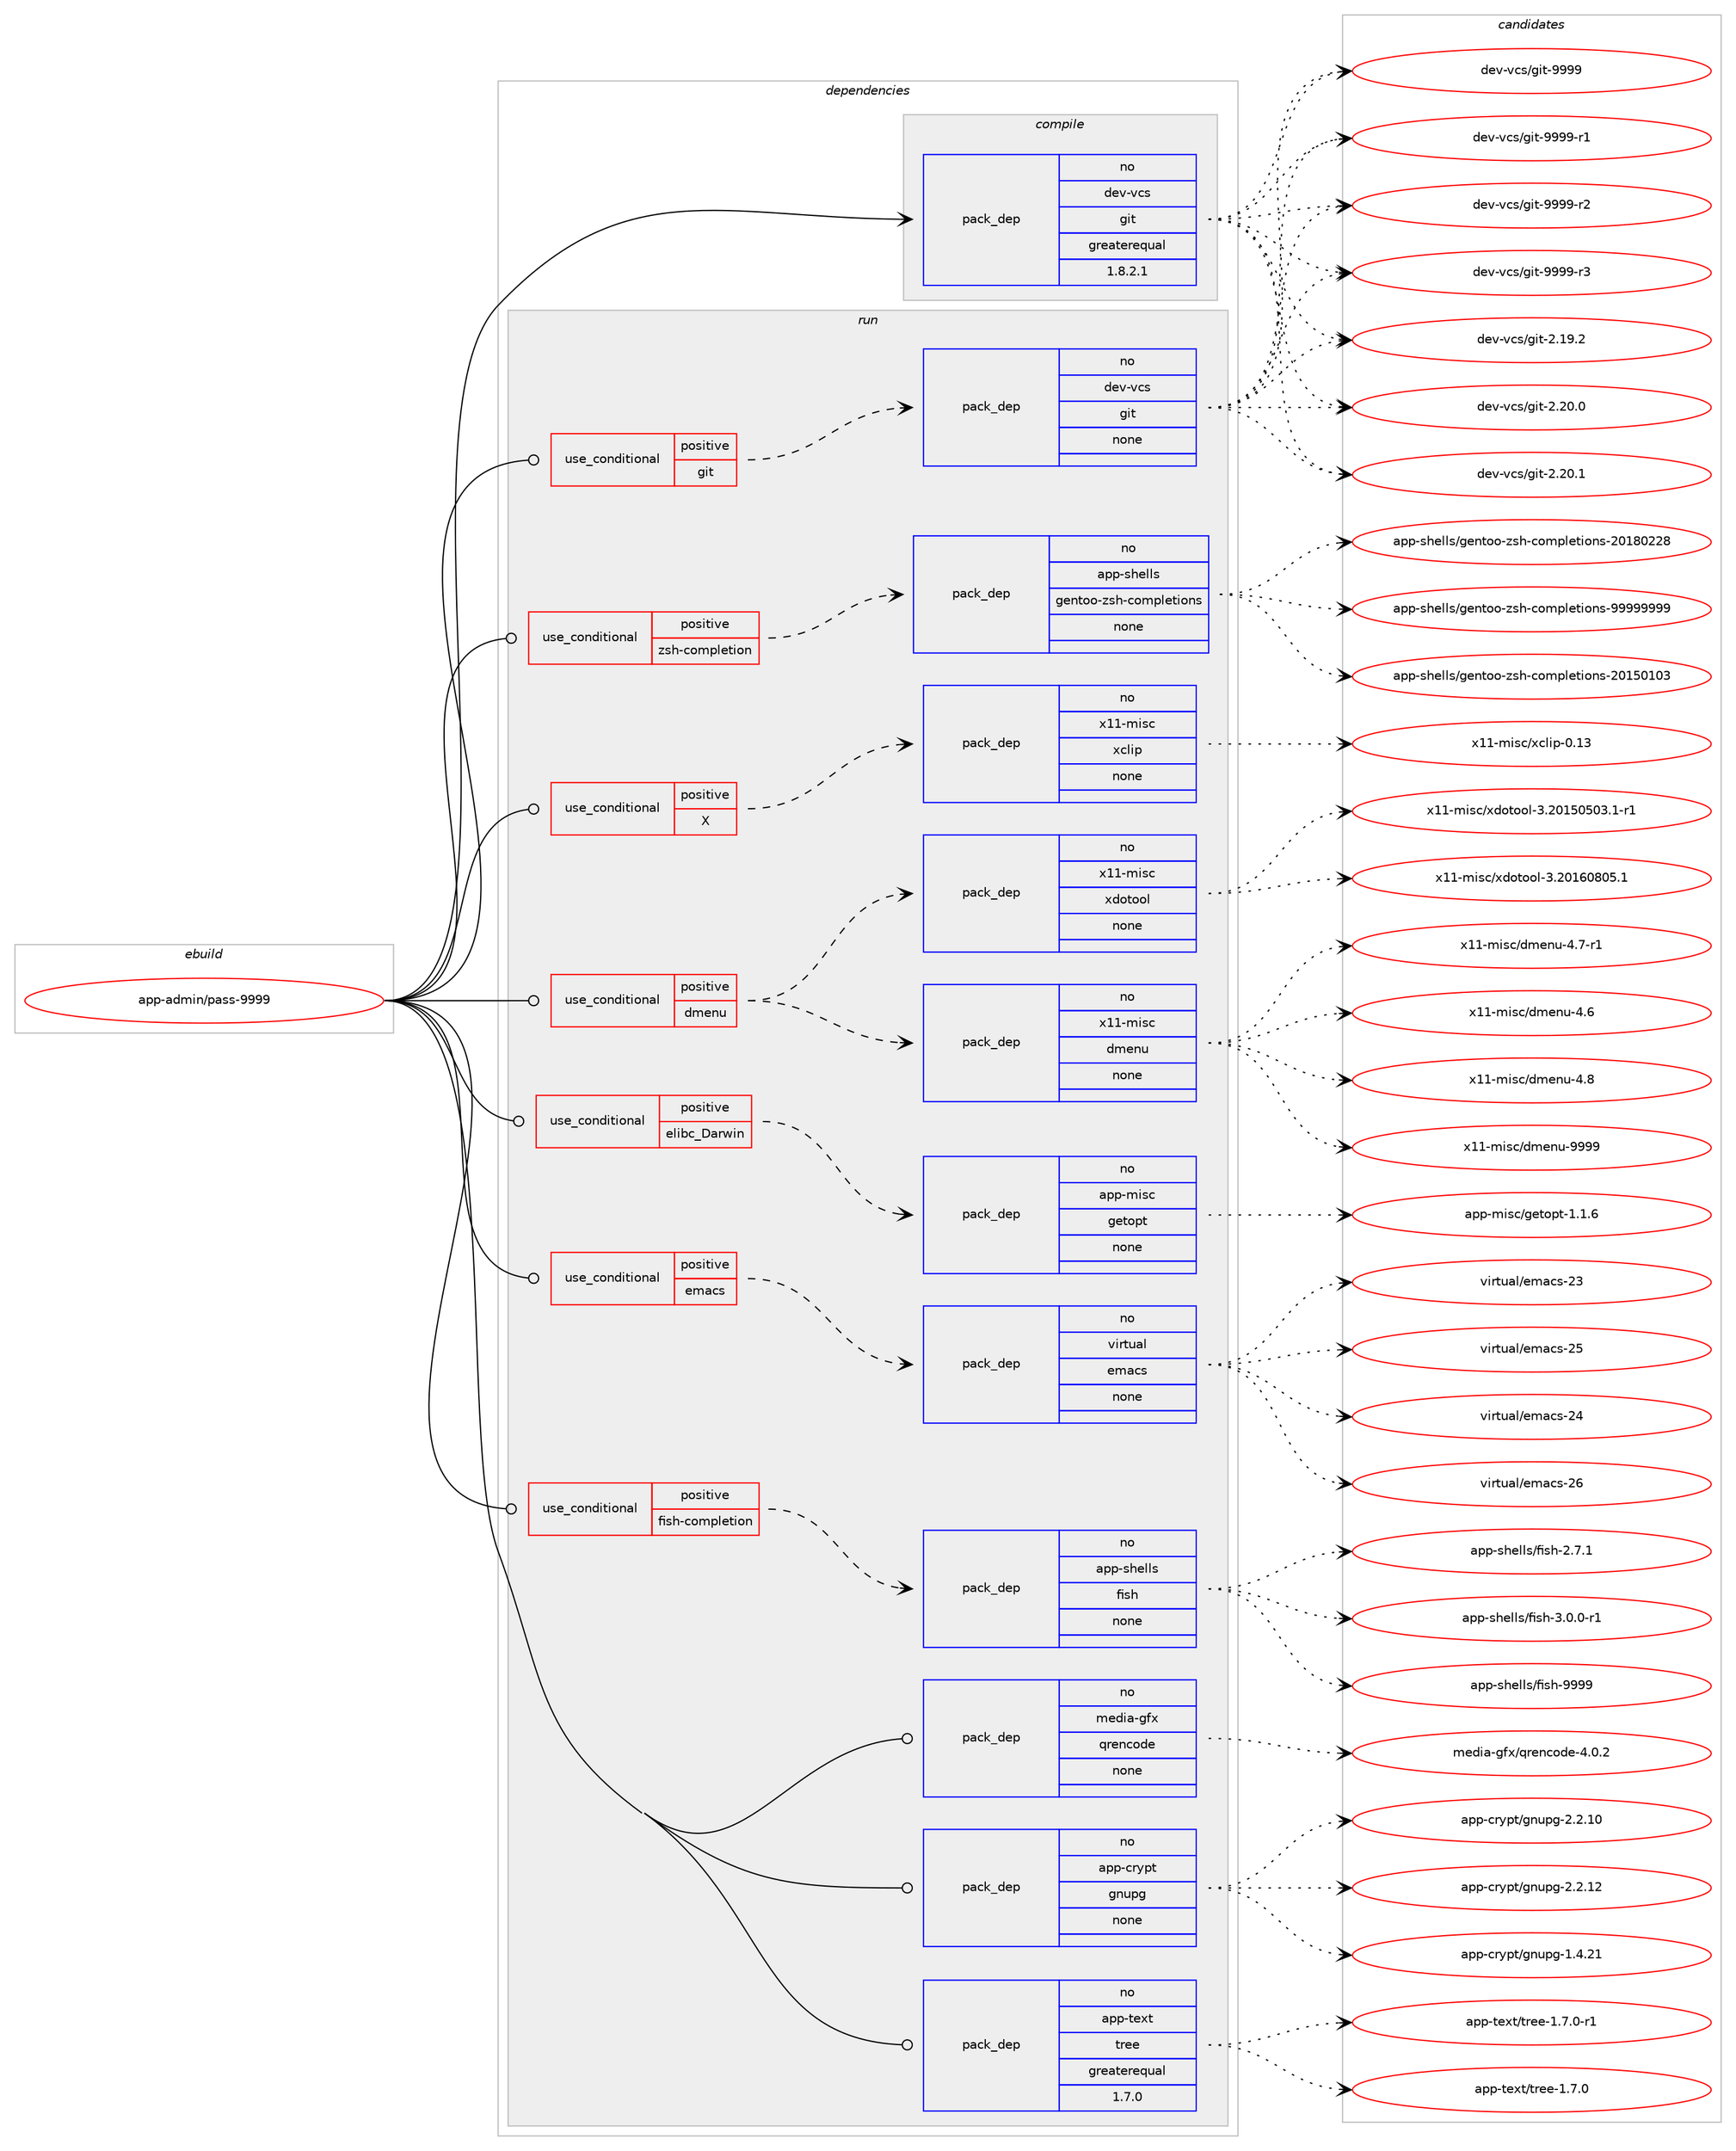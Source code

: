digraph prolog {

# *************
# Graph options
# *************

newrank=true;
concentrate=true;
compound=true;
graph [rankdir=LR,fontname=Helvetica,fontsize=10,ranksep=1.5];#, ranksep=2.5, nodesep=0.2];
edge  [arrowhead=vee];
node  [fontname=Helvetica,fontsize=10];

# **********
# The ebuild
# **********

subgraph cluster_leftcol {
color=gray;
rank=same;
label=<<i>ebuild</i>>;
id [label="app-admin/pass-9999", color=red, width=4, href="../app-admin/pass-9999.svg"];
}

# ****************
# The dependencies
# ****************

subgraph cluster_midcol {
color=gray;
label=<<i>dependencies</i>>;
subgraph cluster_compile {
fillcolor="#eeeeee";
style=filled;
label=<<i>compile</i>>;
subgraph pack608 {
dependency749 [label=<<TABLE BORDER="0" CELLBORDER="1" CELLSPACING="0" CELLPADDING="4" WIDTH="220"><TR><TD ROWSPAN="6" CELLPADDING="30">pack_dep</TD></TR><TR><TD WIDTH="110">no</TD></TR><TR><TD>dev-vcs</TD></TR><TR><TD>git</TD></TR><TR><TD>greaterequal</TD></TR><TR><TD>1.8.2.1</TD></TR></TABLE>>, shape=none, color=blue];
}
id:e -> dependency749:w [weight=20,style="solid",arrowhead="vee"];
}
subgraph cluster_compileandrun {
fillcolor="#eeeeee";
style=filled;
label=<<i>compile and run</i>>;
}
subgraph cluster_run {
fillcolor="#eeeeee";
style=filled;
label=<<i>run</i>>;
subgraph cond95 {
dependency750 [label=<<TABLE BORDER="0" CELLBORDER="1" CELLSPACING="0" CELLPADDING="4"><TR><TD ROWSPAN="3" CELLPADDING="10">use_conditional</TD></TR><TR><TD>positive</TD></TR><TR><TD>X</TD></TR></TABLE>>, shape=none, color=red];
subgraph pack609 {
dependency751 [label=<<TABLE BORDER="0" CELLBORDER="1" CELLSPACING="0" CELLPADDING="4" WIDTH="220"><TR><TD ROWSPAN="6" CELLPADDING="30">pack_dep</TD></TR><TR><TD WIDTH="110">no</TD></TR><TR><TD>x11-misc</TD></TR><TR><TD>xclip</TD></TR><TR><TD>none</TD></TR><TR><TD></TD></TR></TABLE>>, shape=none, color=blue];
}
dependency750:e -> dependency751:w [weight=20,style="dashed",arrowhead="vee"];
}
id:e -> dependency750:w [weight=20,style="solid",arrowhead="odot"];
subgraph cond96 {
dependency752 [label=<<TABLE BORDER="0" CELLBORDER="1" CELLSPACING="0" CELLPADDING="4"><TR><TD ROWSPAN="3" CELLPADDING="10">use_conditional</TD></TR><TR><TD>positive</TD></TR><TR><TD>dmenu</TD></TR></TABLE>>, shape=none, color=red];
subgraph pack610 {
dependency753 [label=<<TABLE BORDER="0" CELLBORDER="1" CELLSPACING="0" CELLPADDING="4" WIDTH="220"><TR><TD ROWSPAN="6" CELLPADDING="30">pack_dep</TD></TR><TR><TD WIDTH="110">no</TD></TR><TR><TD>x11-misc</TD></TR><TR><TD>dmenu</TD></TR><TR><TD>none</TD></TR><TR><TD></TD></TR></TABLE>>, shape=none, color=blue];
}
dependency752:e -> dependency753:w [weight=20,style="dashed",arrowhead="vee"];
subgraph pack611 {
dependency754 [label=<<TABLE BORDER="0" CELLBORDER="1" CELLSPACING="0" CELLPADDING="4" WIDTH="220"><TR><TD ROWSPAN="6" CELLPADDING="30">pack_dep</TD></TR><TR><TD WIDTH="110">no</TD></TR><TR><TD>x11-misc</TD></TR><TR><TD>xdotool</TD></TR><TR><TD>none</TD></TR><TR><TD></TD></TR></TABLE>>, shape=none, color=blue];
}
dependency752:e -> dependency754:w [weight=20,style="dashed",arrowhead="vee"];
}
id:e -> dependency752:w [weight=20,style="solid",arrowhead="odot"];
subgraph cond97 {
dependency755 [label=<<TABLE BORDER="0" CELLBORDER="1" CELLSPACING="0" CELLPADDING="4"><TR><TD ROWSPAN="3" CELLPADDING="10">use_conditional</TD></TR><TR><TD>positive</TD></TR><TR><TD>elibc_Darwin</TD></TR></TABLE>>, shape=none, color=red];
subgraph pack612 {
dependency756 [label=<<TABLE BORDER="0" CELLBORDER="1" CELLSPACING="0" CELLPADDING="4" WIDTH="220"><TR><TD ROWSPAN="6" CELLPADDING="30">pack_dep</TD></TR><TR><TD WIDTH="110">no</TD></TR><TR><TD>app-misc</TD></TR><TR><TD>getopt</TD></TR><TR><TD>none</TD></TR><TR><TD></TD></TR></TABLE>>, shape=none, color=blue];
}
dependency755:e -> dependency756:w [weight=20,style="dashed",arrowhead="vee"];
}
id:e -> dependency755:w [weight=20,style="solid",arrowhead="odot"];
subgraph cond98 {
dependency757 [label=<<TABLE BORDER="0" CELLBORDER="1" CELLSPACING="0" CELLPADDING="4"><TR><TD ROWSPAN="3" CELLPADDING="10">use_conditional</TD></TR><TR><TD>positive</TD></TR><TR><TD>emacs</TD></TR></TABLE>>, shape=none, color=red];
subgraph pack613 {
dependency758 [label=<<TABLE BORDER="0" CELLBORDER="1" CELLSPACING="0" CELLPADDING="4" WIDTH="220"><TR><TD ROWSPAN="6" CELLPADDING="30">pack_dep</TD></TR><TR><TD WIDTH="110">no</TD></TR><TR><TD>virtual</TD></TR><TR><TD>emacs</TD></TR><TR><TD>none</TD></TR><TR><TD></TD></TR></TABLE>>, shape=none, color=blue];
}
dependency757:e -> dependency758:w [weight=20,style="dashed",arrowhead="vee"];
}
id:e -> dependency757:w [weight=20,style="solid",arrowhead="odot"];
subgraph cond99 {
dependency759 [label=<<TABLE BORDER="0" CELLBORDER="1" CELLSPACING="0" CELLPADDING="4"><TR><TD ROWSPAN="3" CELLPADDING="10">use_conditional</TD></TR><TR><TD>positive</TD></TR><TR><TD>fish-completion</TD></TR></TABLE>>, shape=none, color=red];
subgraph pack614 {
dependency760 [label=<<TABLE BORDER="0" CELLBORDER="1" CELLSPACING="0" CELLPADDING="4" WIDTH="220"><TR><TD ROWSPAN="6" CELLPADDING="30">pack_dep</TD></TR><TR><TD WIDTH="110">no</TD></TR><TR><TD>app-shells</TD></TR><TR><TD>fish</TD></TR><TR><TD>none</TD></TR><TR><TD></TD></TR></TABLE>>, shape=none, color=blue];
}
dependency759:e -> dependency760:w [weight=20,style="dashed",arrowhead="vee"];
}
id:e -> dependency759:w [weight=20,style="solid",arrowhead="odot"];
subgraph cond100 {
dependency761 [label=<<TABLE BORDER="0" CELLBORDER="1" CELLSPACING="0" CELLPADDING="4"><TR><TD ROWSPAN="3" CELLPADDING="10">use_conditional</TD></TR><TR><TD>positive</TD></TR><TR><TD>git</TD></TR></TABLE>>, shape=none, color=red];
subgraph pack615 {
dependency762 [label=<<TABLE BORDER="0" CELLBORDER="1" CELLSPACING="0" CELLPADDING="4" WIDTH="220"><TR><TD ROWSPAN="6" CELLPADDING="30">pack_dep</TD></TR><TR><TD WIDTH="110">no</TD></TR><TR><TD>dev-vcs</TD></TR><TR><TD>git</TD></TR><TR><TD>none</TD></TR><TR><TD></TD></TR></TABLE>>, shape=none, color=blue];
}
dependency761:e -> dependency762:w [weight=20,style="dashed",arrowhead="vee"];
}
id:e -> dependency761:w [weight=20,style="solid",arrowhead="odot"];
subgraph cond101 {
dependency763 [label=<<TABLE BORDER="0" CELLBORDER="1" CELLSPACING="0" CELLPADDING="4"><TR><TD ROWSPAN="3" CELLPADDING="10">use_conditional</TD></TR><TR><TD>positive</TD></TR><TR><TD>zsh-completion</TD></TR></TABLE>>, shape=none, color=red];
subgraph pack616 {
dependency764 [label=<<TABLE BORDER="0" CELLBORDER="1" CELLSPACING="0" CELLPADDING="4" WIDTH="220"><TR><TD ROWSPAN="6" CELLPADDING="30">pack_dep</TD></TR><TR><TD WIDTH="110">no</TD></TR><TR><TD>app-shells</TD></TR><TR><TD>gentoo-zsh-completions</TD></TR><TR><TD>none</TD></TR><TR><TD></TD></TR></TABLE>>, shape=none, color=blue];
}
dependency763:e -> dependency764:w [weight=20,style="dashed",arrowhead="vee"];
}
id:e -> dependency763:w [weight=20,style="solid",arrowhead="odot"];
subgraph pack617 {
dependency765 [label=<<TABLE BORDER="0" CELLBORDER="1" CELLSPACING="0" CELLPADDING="4" WIDTH="220"><TR><TD ROWSPAN="6" CELLPADDING="30">pack_dep</TD></TR><TR><TD WIDTH="110">no</TD></TR><TR><TD>app-crypt</TD></TR><TR><TD>gnupg</TD></TR><TR><TD>none</TD></TR><TR><TD></TD></TR></TABLE>>, shape=none, color=blue];
}
id:e -> dependency765:w [weight=20,style="solid",arrowhead="odot"];
subgraph pack618 {
dependency766 [label=<<TABLE BORDER="0" CELLBORDER="1" CELLSPACING="0" CELLPADDING="4" WIDTH="220"><TR><TD ROWSPAN="6" CELLPADDING="30">pack_dep</TD></TR><TR><TD WIDTH="110">no</TD></TR><TR><TD>app-text</TD></TR><TR><TD>tree</TD></TR><TR><TD>greaterequal</TD></TR><TR><TD>1.7.0</TD></TR></TABLE>>, shape=none, color=blue];
}
id:e -> dependency766:w [weight=20,style="solid",arrowhead="odot"];
subgraph pack619 {
dependency767 [label=<<TABLE BORDER="0" CELLBORDER="1" CELLSPACING="0" CELLPADDING="4" WIDTH="220"><TR><TD ROWSPAN="6" CELLPADDING="30">pack_dep</TD></TR><TR><TD WIDTH="110">no</TD></TR><TR><TD>media-gfx</TD></TR><TR><TD>qrencode</TD></TR><TR><TD>none</TD></TR><TR><TD></TD></TR></TABLE>>, shape=none, color=blue];
}
id:e -> dependency767:w [weight=20,style="solid",arrowhead="odot"];
}
}

# **************
# The candidates
# **************

subgraph cluster_choices {
rank=same;
color=gray;
label=<<i>candidates</i>>;

subgraph choice608 {
color=black;
nodesep=1;
choice10010111845118991154710310511645504649574650 [label="dev-vcs/git-2.19.2", color=red, width=4,href="../dev-vcs/git-2.19.2.svg"];
choice10010111845118991154710310511645504650484648 [label="dev-vcs/git-2.20.0", color=red, width=4,href="../dev-vcs/git-2.20.0.svg"];
choice10010111845118991154710310511645504650484649 [label="dev-vcs/git-2.20.1", color=red, width=4,href="../dev-vcs/git-2.20.1.svg"];
choice1001011184511899115471031051164557575757 [label="dev-vcs/git-9999", color=red, width=4,href="../dev-vcs/git-9999.svg"];
choice10010111845118991154710310511645575757574511449 [label="dev-vcs/git-9999-r1", color=red, width=4,href="../dev-vcs/git-9999-r1.svg"];
choice10010111845118991154710310511645575757574511450 [label="dev-vcs/git-9999-r2", color=red, width=4,href="../dev-vcs/git-9999-r2.svg"];
choice10010111845118991154710310511645575757574511451 [label="dev-vcs/git-9999-r3", color=red, width=4,href="../dev-vcs/git-9999-r3.svg"];
dependency749:e -> choice10010111845118991154710310511645504649574650:w [style=dotted,weight="100"];
dependency749:e -> choice10010111845118991154710310511645504650484648:w [style=dotted,weight="100"];
dependency749:e -> choice10010111845118991154710310511645504650484649:w [style=dotted,weight="100"];
dependency749:e -> choice1001011184511899115471031051164557575757:w [style=dotted,weight="100"];
dependency749:e -> choice10010111845118991154710310511645575757574511449:w [style=dotted,weight="100"];
dependency749:e -> choice10010111845118991154710310511645575757574511450:w [style=dotted,weight="100"];
dependency749:e -> choice10010111845118991154710310511645575757574511451:w [style=dotted,weight="100"];
}
subgraph choice609 {
color=black;
nodesep=1;
choice1204949451091051159947120991081051124548464951 [label="x11-misc/xclip-0.13", color=red, width=4,href="../x11-misc/xclip-0.13.svg"];
dependency751:e -> choice1204949451091051159947120991081051124548464951:w [style=dotted,weight="100"];
}
subgraph choice610 {
color=black;
nodesep=1;
choice1204949451091051159947100109101110117455246554511449 [label="x11-misc/dmenu-4.7-r1", color=red, width=4,href="../x11-misc/dmenu-4.7-r1.svg"];
choice120494945109105115994710010910111011745524654 [label="x11-misc/dmenu-4.6", color=red, width=4,href="../x11-misc/dmenu-4.6.svg"];
choice120494945109105115994710010910111011745524656 [label="x11-misc/dmenu-4.8", color=red, width=4,href="../x11-misc/dmenu-4.8.svg"];
choice12049494510910511599471001091011101174557575757 [label="x11-misc/dmenu-9999", color=red, width=4,href="../x11-misc/dmenu-9999.svg"];
dependency753:e -> choice1204949451091051159947100109101110117455246554511449:w [style=dotted,weight="100"];
dependency753:e -> choice120494945109105115994710010910111011745524654:w [style=dotted,weight="100"];
dependency753:e -> choice120494945109105115994710010910111011745524656:w [style=dotted,weight="100"];
dependency753:e -> choice12049494510910511599471001091011101174557575757:w [style=dotted,weight="100"];
}
subgraph choice611 {
color=black;
nodesep=1;
choice1204949451091051159947120100111116111111108455146504849534853485146494511449 [label="x11-misc/xdotool-3.20150503.1-r1", color=red, width=4,href="../x11-misc/xdotool-3.20150503.1-r1.svg"];
choice120494945109105115994712010011111611111110845514650484954485648534649 [label="x11-misc/xdotool-3.20160805.1", color=red, width=4,href="../x11-misc/xdotool-3.20160805.1.svg"];
dependency754:e -> choice1204949451091051159947120100111116111111108455146504849534853485146494511449:w [style=dotted,weight="100"];
dependency754:e -> choice120494945109105115994712010011111611111110845514650484954485648534649:w [style=dotted,weight="100"];
}
subgraph choice612 {
color=black;
nodesep=1;
choice97112112451091051159947103101116111112116454946494654 [label="app-misc/getopt-1.1.6", color=red, width=4,href="../app-misc/getopt-1.1.6.svg"];
dependency756:e -> choice97112112451091051159947103101116111112116454946494654:w [style=dotted,weight="100"];
}
subgraph choice613 {
color=black;
nodesep=1;
choice11810511411611797108471011099799115455051 [label="virtual/emacs-23", color=red, width=4,href="../virtual/emacs-23.svg"];
choice11810511411611797108471011099799115455052 [label="virtual/emacs-24", color=red, width=4,href="../virtual/emacs-24.svg"];
choice11810511411611797108471011099799115455053 [label="virtual/emacs-25", color=red, width=4,href="../virtual/emacs-25.svg"];
choice11810511411611797108471011099799115455054 [label="virtual/emacs-26", color=red, width=4,href="../virtual/emacs-26.svg"];
dependency758:e -> choice11810511411611797108471011099799115455051:w [style=dotted,weight="100"];
dependency758:e -> choice11810511411611797108471011099799115455052:w [style=dotted,weight="100"];
dependency758:e -> choice11810511411611797108471011099799115455053:w [style=dotted,weight="100"];
dependency758:e -> choice11810511411611797108471011099799115455054:w [style=dotted,weight="100"];
}
subgraph choice614 {
color=black;
nodesep=1;
choice971121124511510410110810811547102105115104455046554649 [label="app-shells/fish-2.7.1", color=red, width=4,href="../app-shells/fish-2.7.1.svg"];
choice9711211245115104101108108115471021051151044551464846484511449 [label="app-shells/fish-3.0.0-r1", color=red, width=4,href="../app-shells/fish-3.0.0-r1.svg"];
choice9711211245115104101108108115471021051151044557575757 [label="app-shells/fish-9999", color=red, width=4,href="../app-shells/fish-9999.svg"];
dependency760:e -> choice971121124511510410110810811547102105115104455046554649:w [style=dotted,weight="100"];
dependency760:e -> choice9711211245115104101108108115471021051151044551464846484511449:w [style=dotted,weight="100"];
dependency760:e -> choice9711211245115104101108108115471021051151044557575757:w [style=dotted,weight="100"];
}
subgraph choice615 {
color=black;
nodesep=1;
choice10010111845118991154710310511645504649574650 [label="dev-vcs/git-2.19.2", color=red, width=4,href="../dev-vcs/git-2.19.2.svg"];
choice10010111845118991154710310511645504650484648 [label="dev-vcs/git-2.20.0", color=red, width=4,href="../dev-vcs/git-2.20.0.svg"];
choice10010111845118991154710310511645504650484649 [label="dev-vcs/git-2.20.1", color=red, width=4,href="../dev-vcs/git-2.20.1.svg"];
choice1001011184511899115471031051164557575757 [label="dev-vcs/git-9999", color=red, width=4,href="../dev-vcs/git-9999.svg"];
choice10010111845118991154710310511645575757574511449 [label="dev-vcs/git-9999-r1", color=red, width=4,href="../dev-vcs/git-9999-r1.svg"];
choice10010111845118991154710310511645575757574511450 [label="dev-vcs/git-9999-r2", color=red, width=4,href="../dev-vcs/git-9999-r2.svg"];
choice10010111845118991154710310511645575757574511451 [label="dev-vcs/git-9999-r3", color=red, width=4,href="../dev-vcs/git-9999-r3.svg"];
dependency762:e -> choice10010111845118991154710310511645504649574650:w [style=dotted,weight="100"];
dependency762:e -> choice10010111845118991154710310511645504650484648:w [style=dotted,weight="100"];
dependency762:e -> choice10010111845118991154710310511645504650484649:w [style=dotted,weight="100"];
dependency762:e -> choice1001011184511899115471031051164557575757:w [style=dotted,weight="100"];
dependency762:e -> choice10010111845118991154710310511645575757574511449:w [style=dotted,weight="100"];
dependency762:e -> choice10010111845118991154710310511645575757574511450:w [style=dotted,weight="100"];
dependency762:e -> choice10010111845118991154710310511645575757574511451:w [style=dotted,weight="100"];
}
subgraph choice616 {
color=black;
nodesep=1;
choice971121124511510410110810811547103101110116111111451221151044599111109112108101116105111110115455048495348494851 [label="app-shells/gentoo-zsh-completions-20150103", color=red, width=4,href="../app-shells/gentoo-zsh-completions-20150103.svg"];
choice971121124511510410110810811547103101110116111111451221151044599111109112108101116105111110115455048495648505056 [label="app-shells/gentoo-zsh-completions-20180228", color=red, width=4,href="../app-shells/gentoo-zsh-completions-20180228.svg"];
choice971121124511510410110810811547103101110116111111451221151044599111109112108101116105111110115455757575757575757 [label="app-shells/gentoo-zsh-completions-99999999", color=red, width=4,href="../app-shells/gentoo-zsh-completions-99999999.svg"];
dependency764:e -> choice971121124511510410110810811547103101110116111111451221151044599111109112108101116105111110115455048495348494851:w [style=dotted,weight="100"];
dependency764:e -> choice971121124511510410110810811547103101110116111111451221151044599111109112108101116105111110115455048495648505056:w [style=dotted,weight="100"];
dependency764:e -> choice971121124511510410110810811547103101110116111111451221151044599111109112108101116105111110115455757575757575757:w [style=dotted,weight="100"];
}
subgraph choice617 {
color=black;
nodesep=1;
choice9711211245991141211121164710311011711210345494652465049 [label="app-crypt/gnupg-1.4.21", color=red, width=4,href="../app-crypt/gnupg-1.4.21.svg"];
choice9711211245991141211121164710311011711210345504650464948 [label="app-crypt/gnupg-2.2.10", color=red, width=4,href="../app-crypt/gnupg-2.2.10.svg"];
choice9711211245991141211121164710311011711210345504650464950 [label="app-crypt/gnupg-2.2.12", color=red, width=4,href="../app-crypt/gnupg-2.2.12.svg"];
dependency765:e -> choice9711211245991141211121164710311011711210345494652465049:w [style=dotted,weight="100"];
dependency765:e -> choice9711211245991141211121164710311011711210345504650464948:w [style=dotted,weight="100"];
dependency765:e -> choice9711211245991141211121164710311011711210345504650464950:w [style=dotted,weight="100"];
}
subgraph choice618 {
color=black;
nodesep=1;
choice971121124511610112011647116114101101454946554648 [label="app-text/tree-1.7.0", color=red, width=4,href="../app-text/tree-1.7.0.svg"];
choice9711211245116101120116471161141011014549465546484511449 [label="app-text/tree-1.7.0-r1", color=red, width=4,href="../app-text/tree-1.7.0-r1.svg"];
dependency766:e -> choice971121124511610112011647116114101101454946554648:w [style=dotted,weight="100"];
dependency766:e -> choice9711211245116101120116471161141011014549465546484511449:w [style=dotted,weight="100"];
}
subgraph choice619 {
color=black;
nodesep=1;
choice10910110010597451031021204711311410111099111100101455246484650 [label="media-gfx/qrencode-4.0.2", color=red, width=4,href="../media-gfx/qrencode-4.0.2.svg"];
dependency767:e -> choice10910110010597451031021204711311410111099111100101455246484650:w [style=dotted,weight="100"];
}
}

}
